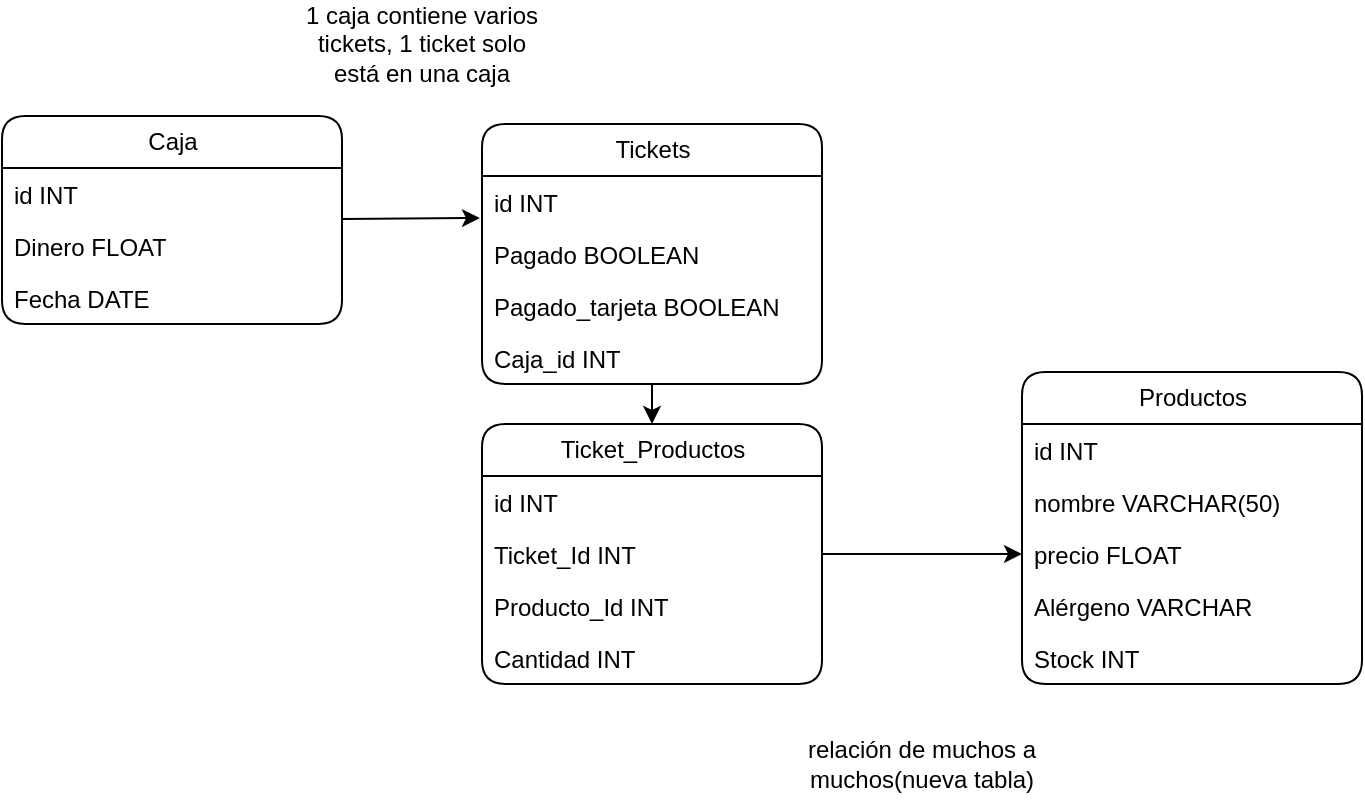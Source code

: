<mxfile>
    <diagram id="vz4viON2MNyJGt9LGI-4" name="Page-1">
        <mxGraphModel dx="947" dy="572" grid="1" gridSize="10" guides="1" tooltips="1" connect="1" arrows="1" fold="1" page="1" pageScale="1" pageWidth="600" pageHeight="500" background="none" math="0" shadow="0">
            <root>
                <mxCell id="0"/>
                <mxCell id="1" parent="0"/>
                <mxCell id="36" style="edgeStyle=none;html=1;entryX=-0.006;entryY=0.808;entryDx=0;entryDy=0;entryPerimeter=0;rounded=1;" parent="1" source="2" target="12" edge="1">
                    <mxGeometry relative="1" as="geometry"/>
                </mxCell>
                <mxCell id="2" value="Caja" style="swimlane;fontStyle=0;childLayout=stackLayout;horizontal=1;startSize=26;fillColor=none;horizontalStack=0;resizeParent=1;resizeParentMax=0;resizeLast=0;collapsible=1;marginBottom=0;html=1;rounded=1;" parent="1" vertex="1">
                    <mxGeometry x="120" y="146" width="170" height="104" as="geometry"/>
                </mxCell>
                <mxCell id="3" value="id INT" style="text;strokeColor=none;fillColor=none;align=left;verticalAlign=top;spacingLeft=4;spacingRight=4;overflow=hidden;rotatable=0;points=[[0,0.5],[1,0.5]];portConstraint=eastwest;whiteSpace=wrap;html=1;rounded=1;" parent="2" vertex="1">
                    <mxGeometry y="26" width="170" height="26" as="geometry"/>
                </mxCell>
                <mxCell id="38" value="Dinero FLOAT" style="text;strokeColor=none;fillColor=none;align=left;verticalAlign=top;spacingLeft=4;spacingRight=4;overflow=hidden;rotatable=0;points=[[0,0.5],[1,0.5]];portConstraint=eastwest;whiteSpace=wrap;html=1;rounded=1;" vertex="1" parent="2">
                    <mxGeometry y="52" width="170" height="26" as="geometry"/>
                </mxCell>
                <mxCell id="39" value="Fecha DATE" style="text;strokeColor=none;fillColor=none;align=left;verticalAlign=top;spacingLeft=4;spacingRight=4;overflow=hidden;rotatable=0;points=[[0,0.5],[1,0.5]];portConstraint=eastwest;whiteSpace=wrap;html=1;rounded=1;" vertex="1" parent="2">
                    <mxGeometry y="78" width="170" height="26" as="geometry"/>
                </mxCell>
                <mxCell id="33" style="edgeStyle=none;html=1;entryX=0.5;entryY=0;entryDx=0;entryDy=0;rounded=1;" parent="1" source="11" target="15" edge="1">
                    <mxGeometry relative="1" as="geometry"/>
                </mxCell>
                <mxCell id="11" value="Tickets" style="swimlane;fontStyle=0;childLayout=stackLayout;horizontal=1;startSize=26;fillColor=none;horizontalStack=0;resizeParent=1;resizeParentMax=0;resizeLast=0;collapsible=1;marginBottom=0;html=1;rounded=1;" parent="1" vertex="1">
                    <mxGeometry x="360" y="150" width="170" height="130" as="geometry">
                        <mxRectangle x="440" y="160" width="110" height="30" as="alternateBounds"/>
                    </mxGeometry>
                </mxCell>
                <mxCell id="12" value="id INT" style="text;strokeColor=none;fillColor=none;align=left;verticalAlign=top;spacingLeft=4;spacingRight=4;overflow=hidden;rotatable=0;points=[[0,0.5],[1,0.5]];portConstraint=eastwest;whiteSpace=wrap;html=1;rounded=1;" parent="11" vertex="1">
                    <mxGeometry y="26" width="170" height="26" as="geometry"/>
                </mxCell>
                <mxCell id="13" value="Pagado BOOLEAN" style="text;strokeColor=none;fillColor=none;align=left;verticalAlign=top;spacingLeft=4;spacingRight=4;overflow=hidden;rotatable=0;points=[[0,0.5],[1,0.5]];portConstraint=eastwest;whiteSpace=wrap;html=1;rounded=1;" parent="11" vertex="1">
                    <mxGeometry y="52" width="170" height="26" as="geometry"/>
                </mxCell>
                <mxCell id="5" value="Pagado_tarjeta BOOLEAN" style="text;strokeColor=none;fillColor=none;align=left;verticalAlign=top;spacingLeft=4;spacingRight=4;overflow=hidden;rotatable=0;points=[[0,0.5],[1,0.5]];portConstraint=eastwest;whiteSpace=wrap;html=1;rounded=1;" parent="11" vertex="1">
                    <mxGeometry y="78" width="170" height="26" as="geometry"/>
                </mxCell>
                <mxCell id="37" value="Caja_id INT" style="text;strokeColor=none;fillColor=none;align=left;verticalAlign=top;spacingLeft=4;spacingRight=4;overflow=hidden;rotatable=0;points=[[0,0.5],[1,0.5]];portConstraint=eastwest;whiteSpace=wrap;html=1;rounded=1;" parent="11" vertex="1">
                    <mxGeometry y="104" width="170" height="26" as="geometry"/>
                </mxCell>
                <mxCell id="15" value="Ticket_Productos" style="swimlane;fontStyle=0;childLayout=stackLayout;horizontal=1;startSize=26;fillColor=none;horizontalStack=0;resizeParent=1;resizeParentMax=0;resizeLast=0;collapsible=1;marginBottom=0;html=1;rounded=1;" parent="1" vertex="1">
                    <mxGeometry x="360" y="300" width="170" height="130" as="geometry">
                        <mxRectangle x="440" y="160" width="110" height="30" as="alternateBounds"/>
                    </mxGeometry>
                </mxCell>
                <mxCell id="16" value="id INT" style="text;strokeColor=none;fillColor=none;align=left;verticalAlign=top;spacingLeft=4;spacingRight=4;overflow=hidden;rotatable=0;points=[[0,0.5],[1,0.5]];portConstraint=eastwest;whiteSpace=wrap;html=1;rounded=1;" parent="15" vertex="1">
                    <mxGeometry y="26" width="170" height="26" as="geometry"/>
                </mxCell>
                <mxCell id="17" value="Ticket_Id INT&lt;br&gt;" style="text;strokeColor=none;fillColor=none;align=left;verticalAlign=top;spacingLeft=4;spacingRight=4;overflow=hidden;rotatable=0;points=[[0,0.5],[1,0.5]];portConstraint=eastwest;whiteSpace=wrap;html=1;rounded=1;" parent="15" vertex="1">
                    <mxGeometry y="52" width="170" height="26" as="geometry"/>
                </mxCell>
                <mxCell id="18" value="Producto_Id INT" style="text;strokeColor=none;fillColor=none;align=left;verticalAlign=top;spacingLeft=4;spacingRight=4;overflow=hidden;rotatable=0;points=[[0,0.5],[1,0.5]];portConstraint=eastwest;whiteSpace=wrap;html=1;rounded=1;" parent="15" vertex="1">
                    <mxGeometry y="78" width="170" height="26" as="geometry"/>
                </mxCell>
                <mxCell id="19" value="Cantidad INT" style="text;strokeColor=none;fillColor=none;align=left;verticalAlign=top;spacingLeft=4;spacingRight=4;overflow=hidden;rotatable=0;points=[[0,0.5],[1,0.5]];portConstraint=eastwest;whiteSpace=wrap;html=1;rounded=1;" parent="15" vertex="1">
                    <mxGeometry y="104" width="170" height="26" as="geometry"/>
                </mxCell>
                <mxCell id="22" value="Productos" style="swimlane;fontStyle=0;childLayout=stackLayout;horizontal=1;startSize=26;fillColor=none;horizontalStack=0;resizeParent=1;resizeParentMax=0;resizeLast=0;collapsible=1;marginBottom=0;html=1;rounded=1;" parent="1" vertex="1">
                    <mxGeometry x="630" y="274" width="170" height="156" as="geometry">
                        <mxRectangle x="440" y="160" width="110" height="30" as="alternateBounds"/>
                    </mxGeometry>
                </mxCell>
                <mxCell id="23" value="id INT" style="text;strokeColor=none;fillColor=none;align=left;verticalAlign=top;spacingLeft=4;spacingRight=4;overflow=hidden;rotatable=0;points=[[0,0.5],[1,0.5]];portConstraint=eastwest;whiteSpace=wrap;html=1;rounded=1;" parent="22" vertex="1">
                    <mxGeometry y="26" width="170" height="26" as="geometry"/>
                </mxCell>
                <mxCell id="24" value="nombre VARCHAR(50)" style="text;strokeColor=none;fillColor=none;align=left;verticalAlign=top;spacingLeft=4;spacingRight=4;overflow=hidden;rotatable=0;points=[[0,0.5],[1,0.5]];portConstraint=eastwest;whiteSpace=wrap;html=1;rounded=1;" parent="22" vertex="1">
                    <mxGeometry y="52" width="170" height="26" as="geometry"/>
                </mxCell>
                <mxCell id="25" value="precio FLOAT" style="text;strokeColor=none;fillColor=none;align=left;verticalAlign=top;spacingLeft=4;spacingRight=4;overflow=hidden;rotatable=0;points=[[0,0.5],[1,0.5]];portConstraint=eastwest;whiteSpace=wrap;html=1;rounded=1;" parent="22" vertex="1">
                    <mxGeometry y="78" width="170" height="26" as="geometry"/>
                </mxCell>
                <mxCell id="26" value="Alérgeno VARCHAR" style="text;strokeColor=none;fillColor=none;align=left;verticalAlign=top;spacingLeft=4;spacingRight=4;overflow=hidden;rotatable=0;points=[[0,0.5],[1,0.5]];portConstraint=eastwest;whiteSpace=wrap;html=1;rounded=1;" parent="22" vertex="1">
                    <mxGeometry y="104" width="170" height="26" as="geometry"/>
                </mxCell>
                <mxCell id="27" value="Stock INT" style="text;strokeColor=none;fillColor=none;align=left;verticalAlign=top;spacingLeft=4;spacingRight=4;overflow=hidden;rotatable=0;points=[[0,0.5],[1,0.5]];portConstraint=eastwest;whiteSpace=wrap;html=1;rounded=1;" parent="22" vertex="1">
                    <mxGeometry y="130" width="170" height="26" as="geometry"/>
                </mxCell>
                <mxCell id="28" style="edgeStyle=none;html=1;entryX=0;entryY=0.5;entryDx=0;entryDy=0;exitX=1;exitY=0.5;exitDx=0;exitDy=0;rounded=1;" parent="1" source="17" target="25" edge="1">
                    <mxGeometry relative="1" as="geometry">
                        <mxPoint x="730" y="363" as="targetPoint"/>
                        <Array as="points"/>
                    </mxGeometry>
                </mxCell>
                <mxCell id="34" value="1 caja contiene varios tickets, 1 ticket solo está en una caja" style="text;html=1;strokeColor=none;fillColor=none;align=center;verticalAlign=middle;whiteSpace=wrap;rounded=1;" parent="1" vertex="1">
                    <mxGeometry x="270" y="90" width="120" height="40" as="geometry"/>
                </mxCell>
                <mxCell id="35" value="relación de muchos a muchos(nueva tabla)" style="text;html=1;strokeColor=none;fillColor=none;align=center;verticalAlign=middle;whiteSpace=wrap;rounded=1;" parent="1" vertex="1">
                    <mxGeometry x="520" y="450" width="120" height="40" as="geometry"/>
                </mxCell>
            </root>
        </mxGraphModel>
    </diagram>
</mxfile>